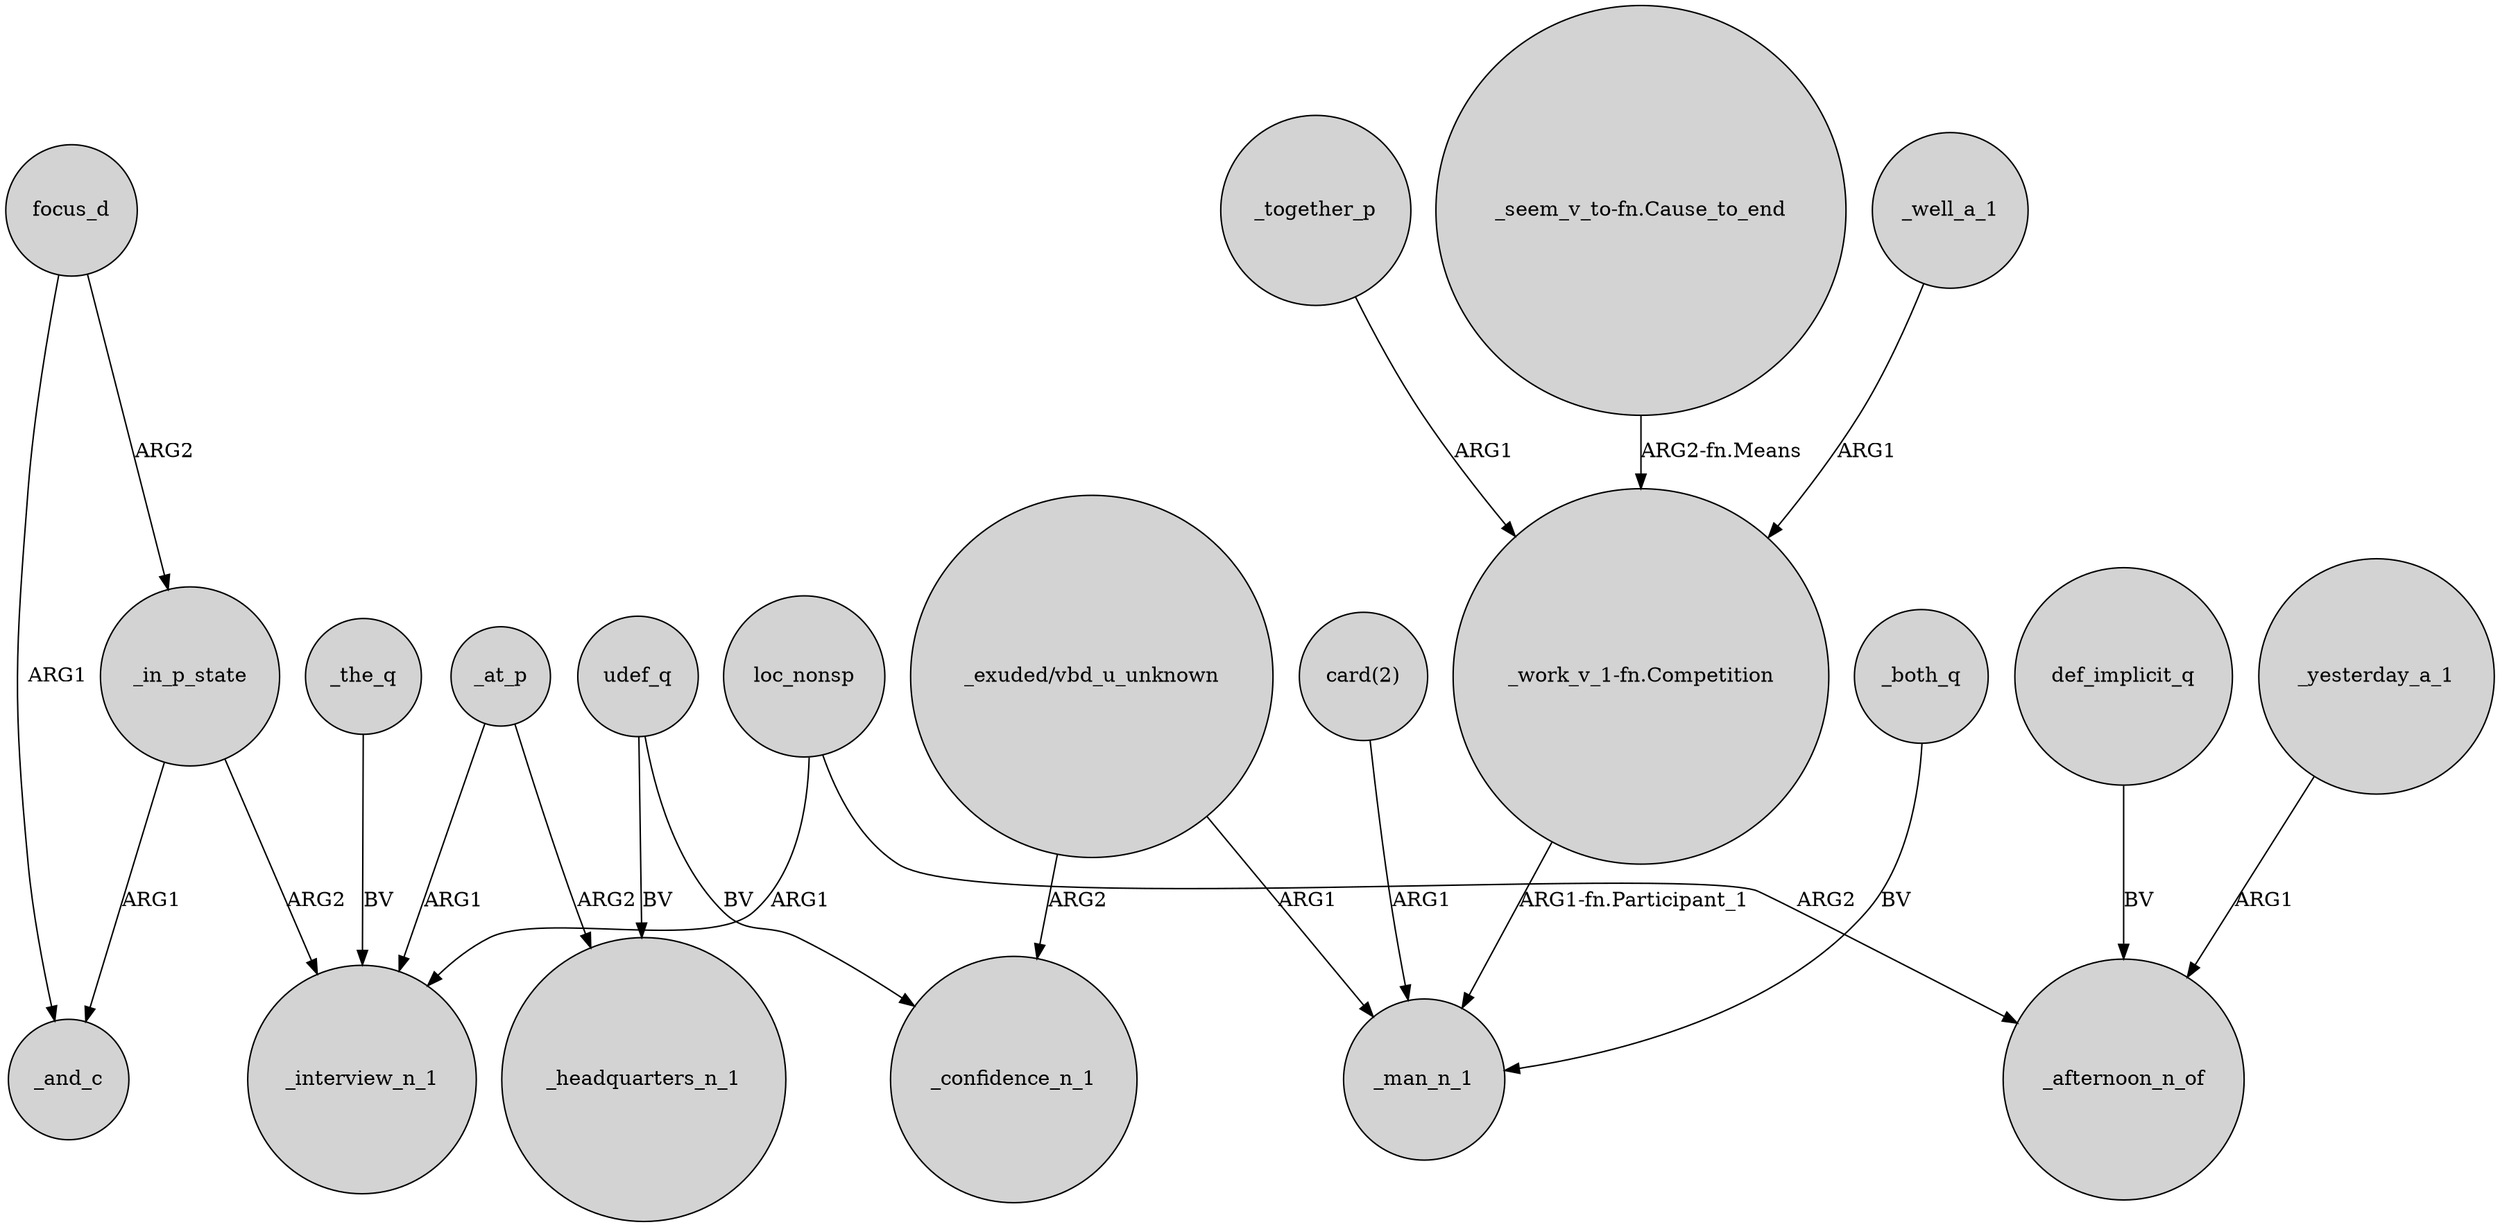 digraph {
	node [shape=circle style=filled]
	focus_d -> _in_p_state [label=ARG2]
	_the_q -> _interview_n_1 [label=BV]
	"card(2)" -> _man_n_1 [label=ARG1]
	_together_p -> "_work_v_1-fn.Competition" [label=ARG1]
	_in_p_state -> _interview_n_1 [label=ARG2]
	"_exuded/vbd_u_unknown" -> _confidence_n_1 [label=ARG2]
	_yesterday_a_1 -> _afternoon_n_of [label=ARG1]
	def_implicit_q -> _afternoon_n_of [label=BV]
	_in_p_state -> _and_c [label=ARG1]
	_at_p -> _interview_n_1 [label=ARG1]
	_both_q -> _man_n_1 [label=BV]
	focus_d -> _and_c [label=ARG1]
	_at_p -> _headquarters_n_1 [label=ARG2]
	"_seem_v_to-fn.Cause_to_end" -> "_work_v_1-fn.Competition" [label="ARG2-fn.Means"]
	"_exuded/vbd_u_unknown" -> _man_n_1 [label=ARG1]
	_well_a_1 -> "_work_v_1-fn.Competition" [label=ARG1]
	udef_q -> _headquarters_n_1 [label=BV]
	loc_nonsp -> _interview_n_1 [label=ARG1]
	"_work_v_1-fn.Competition" -> _man_n_1 [label="ARG1-fn.Participant_1"]
	loc_nonsp -> _afternoon_n_of [label=ARG2]
	udef_q -> _confidence_n_1 [label=BV]
}

